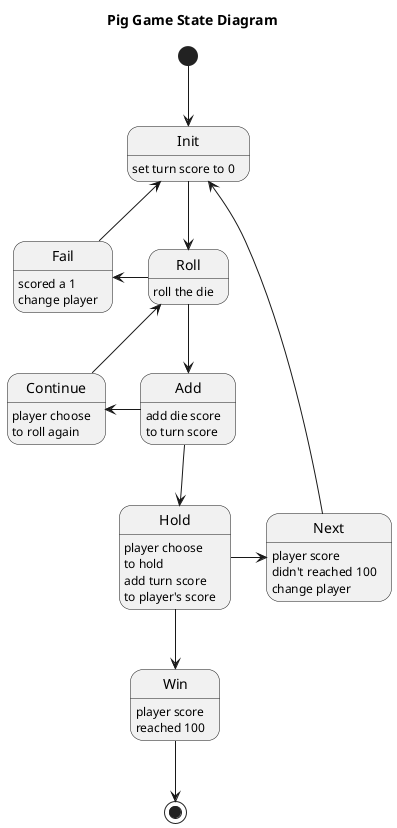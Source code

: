 @startuml

title Pig Game State Diagram

[*] -down-> Init
Init : set turn score to 0
Init -down-> Roll
Roll : roll the die
Roll -down-> Add
Add : add die score\nto turn score
Add -down-> Hold
Hold : player choose\nto hold\nadd turn score\nto player's score
Hold -down-> Win
Win : player score\nreached 100
Win -down-> [*]

Roll -left-> Fail
Fail : scored a 1\nchange player
Fail -up-> Init

Add -left-> Continue
Continue : player choose\nto roll again
Continue -up-> Roll

Hold -right-> Next
Next : player score\ndidn't reached 100\nchange player
Next -up-> Init

@enduml
